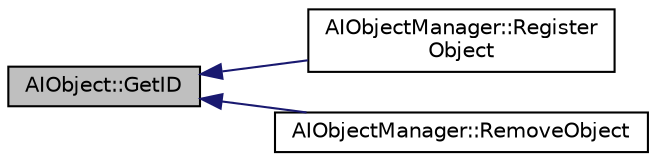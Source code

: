 digraph "AIObject::GetID"
{
  edge [fontname="Helvetica",fontsize="10",labelfontname="Helvetica",labelfontsize="10"];
  node [fontname="Helvetica",fontsize="10",shape=record];
  rankdir="LR";
  Node1 [label="AIObject::GetID",height=0.2,width=0.4,color="black", fillcolor="grey75", style="filled" fontcolor="black"];
  Node1 -> Node2 [dir="back",color="midnightblue",fontsize="10",style="solid",fontname="Helvetica"];
  Node2 [label="AIObjectManager::Register\lObject",height=0.2,width=0.4,color="black", fillcolor="white", style="filled",URL="$class_a_i_object_manager.html#a6dcd0d05b87bad8bd0ed854b6e4a169d"];
  Node1 -> Node3 [dir="back",color="midnightblue",fontsize="10",style="solid",fontname="Helvetica"];
  Node3 [label="AIObjectManager::RemoveObject",height=0.2,width=0.4,color="black", fillcolor="white", style="filled",URL="$class_a_i_object_manager.html#af6f610ecfde67cb83663caaba4200136",tooltip="Removes the AI object described by object. "];
}
